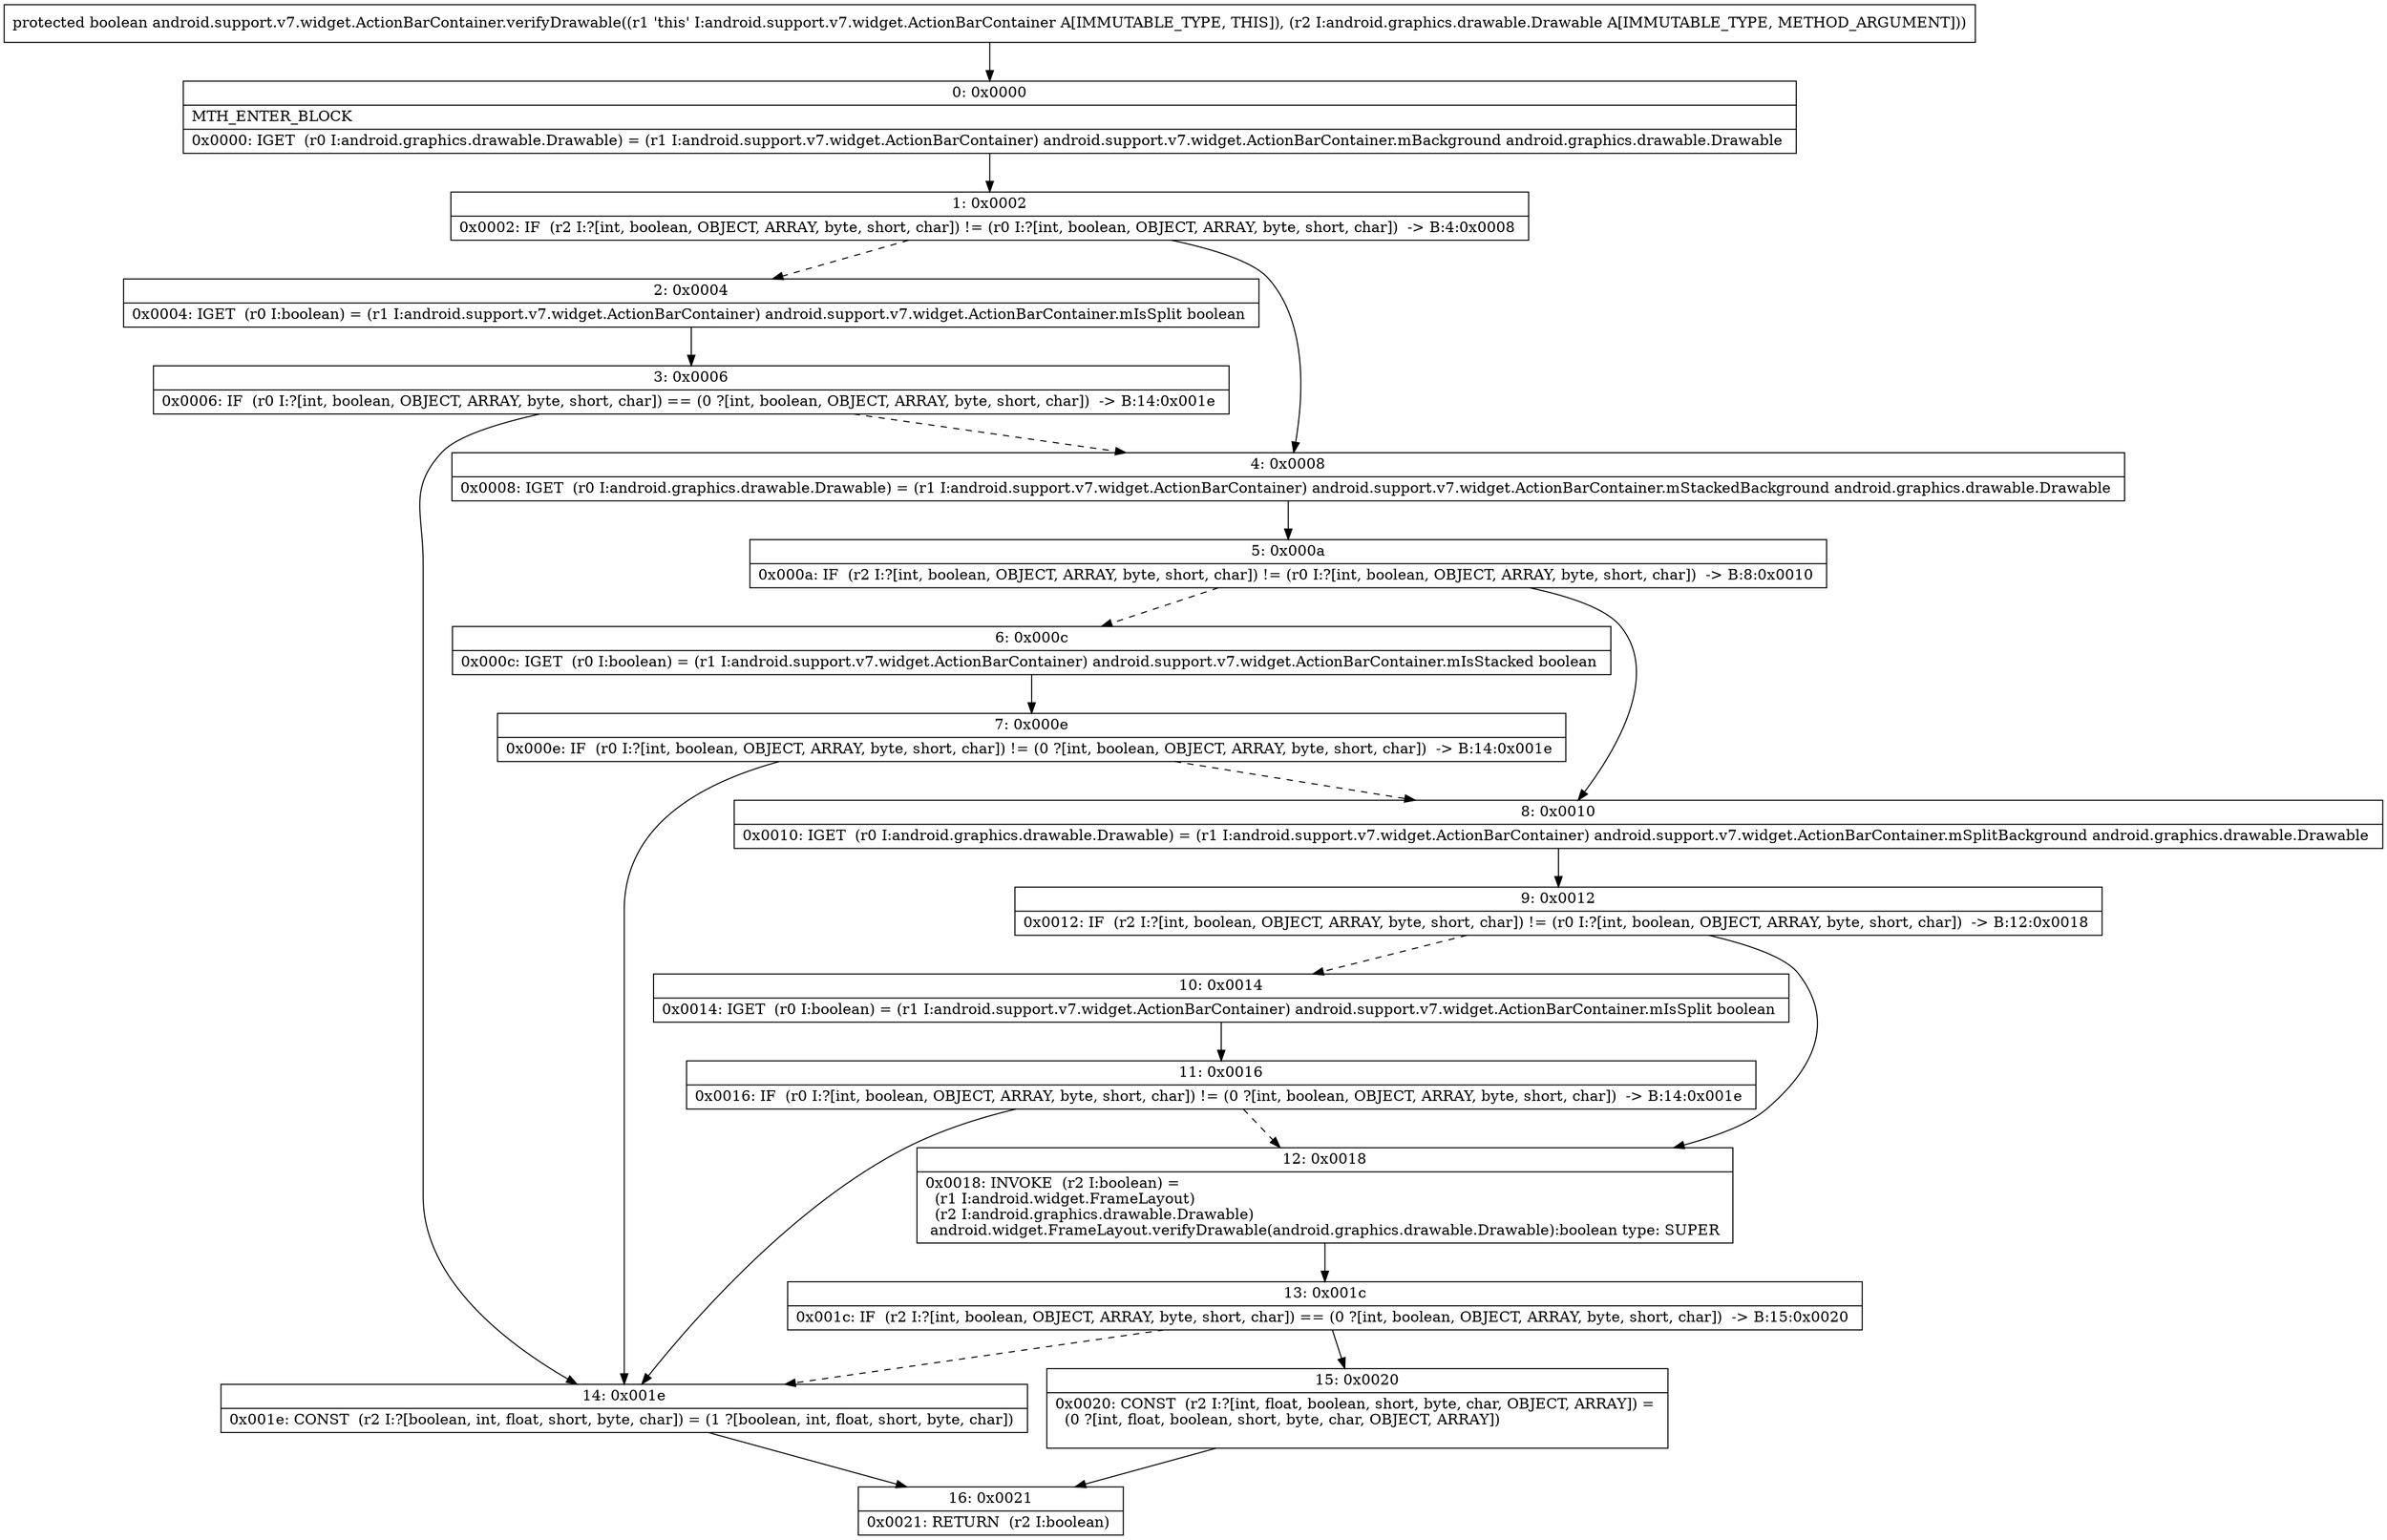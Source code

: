 digraph "CFG forandroid.support.v7.widget.ActionBarContainer.verifyDrawable(Landroid\/graphics\/drawable\/Drawable;)Z" {
Node_0 [shape=record,label="{0\:\ 0x0000|MTH_ENTER_BLOCK\l|0x0000: IGET  (r0 I:android.graphics.drawable.Drawable) = (r1 I:android.support.v7.widget.ActionBarContainer) android.support.v7.widget.ActionBarContainer.mBackground android.graphics.drawable.Drawable \l}"];
Node_1 [shape=record,label="{1\:\ 0x0002|0x0002: IF  (r2 I:?[int, boolean, OBJECT, ARRAY, byte, short, char]) != (r0 I:?[int, boolean, OBJECT, ARRAY, byte, short, char])  \-\> B:4:0x0008 \l}"];
Node_2 [shape=record,label="{2\:\ 0x0004|0x0004: IGET  (r0 I:boolean) = (r1 I:android.support.v7.widget.ActionBarContainer) android.support.v7.widget.ActionBarContainer.mIsSplit boolean \l}"];
Node_3 [shape=record,label="{3\:\ 0x0006|0x0006: IF  (r0 I:?[int, boolean, OBJECT, ARRAY, byte, short, char]) == (0 ?[int, boolean, OBJECT, ARRAY, byte, short, char])  \-\> B:14:0x001e \l}"];
Node_4 [shape=record,label="{4\:\ 0x0008|0x0008: IGET  (r0 I:android.graphics.drawable.Drawable) = (r1 I:android.support.v7.widget.ActionBarContainer) android.support.v7.widget.ActionBarContainer.mStackedBackground android.graphics.drawable.Drawable \l}"];
Node_5 [shape=record,label="{5\:\ 0x000a|0x000a: IF  (r2 I:?[int, boolean, OBJECT, ARRAY, byte, short, char]) != (r0 I:?[int, boolean, OBJECT, ARRAY, byte, short, char])  \-\> B:8:0x0010 \l}"];
Node_6 [shape=record,label="{6\:\ 0x000c|0x000c: IGET  (r0 I:boolean) = (r1 I:android.support.v7.widget.ActionBarContainer) android.support.v7.widget.ActionBarContainer.mIsStacked boolean \l}"];
Node_7 [shape=record,label="{7\:\ 0x000e|0x000e: IF  (r0 I:?[int, boolean, OBJECT, ARRAY, byte, short, char]) != (0 ?[int, boolean, OBJECT, ARRAY, byte, short, char])  \-\> B:14:0x001e \l}"];
Node_8 [shape=record,label="{8\:\ 0x0010|0x0010: IGET  (r0 I:android.graphics.drawable.Drawable) = (r1 I:android.support.v7.widget.ActionBarContainer) android.support.v7.widget.ActionBarContainer.mSplitBackground android.graphics.drawable.Drawable \l}"];
Node_9 [shape=record,label="{9\:\ 0x0012|0x0012: IF  (r2 I:?[int, boolean, OBJECT, ARRAY, byte, short, char]) != (r0 I:?[int, boolean, OBJECT, ARRAY, byte, short, char])  \-\> B:12:0x0018 \l}"];
Node_10 [shape=record,label="{10\:\ 0x0014|0x0014: IGET  (r0 I:boolean) = (r1 I:android.support.v7.widget.ActionBarContainer) android.support.v7.widget.ActionBarContainer.mIsSplit boolean \l}"];
Node_11 [shape=record,label="{11\:\ 0x0016|0x0016: IF  (r0 I:?[int, boolean, OBJECT, ARRAY, byte, short, char]) != (0 ?[int, boolean, OBJECT, ARRAY, byte, short, char])  \-\> B:14:0x001e \l}"];
Node_12 [shape=record,label="{12\:\ 0x0018|0x0018: INVOKE  (r2 I:boolean) = \l  (r1 I:android.widget.FrameLayout)\l  (r2 I:android.graphics.drawable.Drawable)\l android.widget.FrameLayout.verifyDrawable(android.graphics.drawable.Drawable):boolean type: SUPER \l}"];
Node_13 [shape=record,label="{13\:\ 0x001c|0x001c: IF  (r2 I:?[int, boolean, OBJECT, ARRAY, byte, short, char]) == (0 ?[int, boolean, OBJECT, ARRAY, byte, short, char])  \-\> B:15:0x0020 \l}"];
Node_14 [shape=record,label="{14\:\ 0x001e|0x001e: CONST  (r2 I:?[boolean, int, float, short, byte, char]) = (1 ?[boolean, int, float, short, byte, char]) \l}"];
Node_15 [shape=record,label="{15\:\ 0x0020|0x0020: CONST  (r2 I:?[int, float, boolean, short, byte, char, OBJECT, ARRAY]) = \l  (0 ?[int, float, boolean, short, byte, char, OBJECT, ARRAY])\l \l}"];
Node_16 [shape=record,label="{16\:\ 0x0021|0x0021: RETURN  (r2 I:boolean) \l}"];
MethodNode[shape=record,label="{protected boolean android.support.v7.widget.ActionBarContainer.verifyDrawable((r1 'this' I:android.support.v7.widget.ActionBarContainer A[IMMUTABLE_TYPE, THIS]), (r2 I:android.graphics.drawable.Drawable A[IMMUTABLE_TYPE, METHOD_ARGUMENT])) }"];
MethodNode -> Node_0;
Node_0 -> Node_1;
Node_1 -> Node_2[style=dashed];
Node_1 -> Node_4;
Node_2 -> Node_3;
Node_3 -> Node_4[style=dashed];
Node_3 -> Node_14;
Node_4 -> Node_5;
Node_5 -> Node_6[style=dashed];
Node_5 -> Node_8;
Node_6 -> Node_7;
Node_7 -> Node_8[style=dashed];
Node_7 -> Node_14;
Node_8 -> Node_9;
Node_9 -> Node_10[style=dashed];
Node_9 -> Node_12;
Node_10 -> Node_11;
Node_11 -> Node_12[style=dashed];
Node_11 -> Node_14;
Node_12 -> Node_13;
Node_13 -> Node_14[style=dashed];
Node_13 -> Node_15;
Node_14 -> Node_16;
Node_15 -> Node_16;
}

